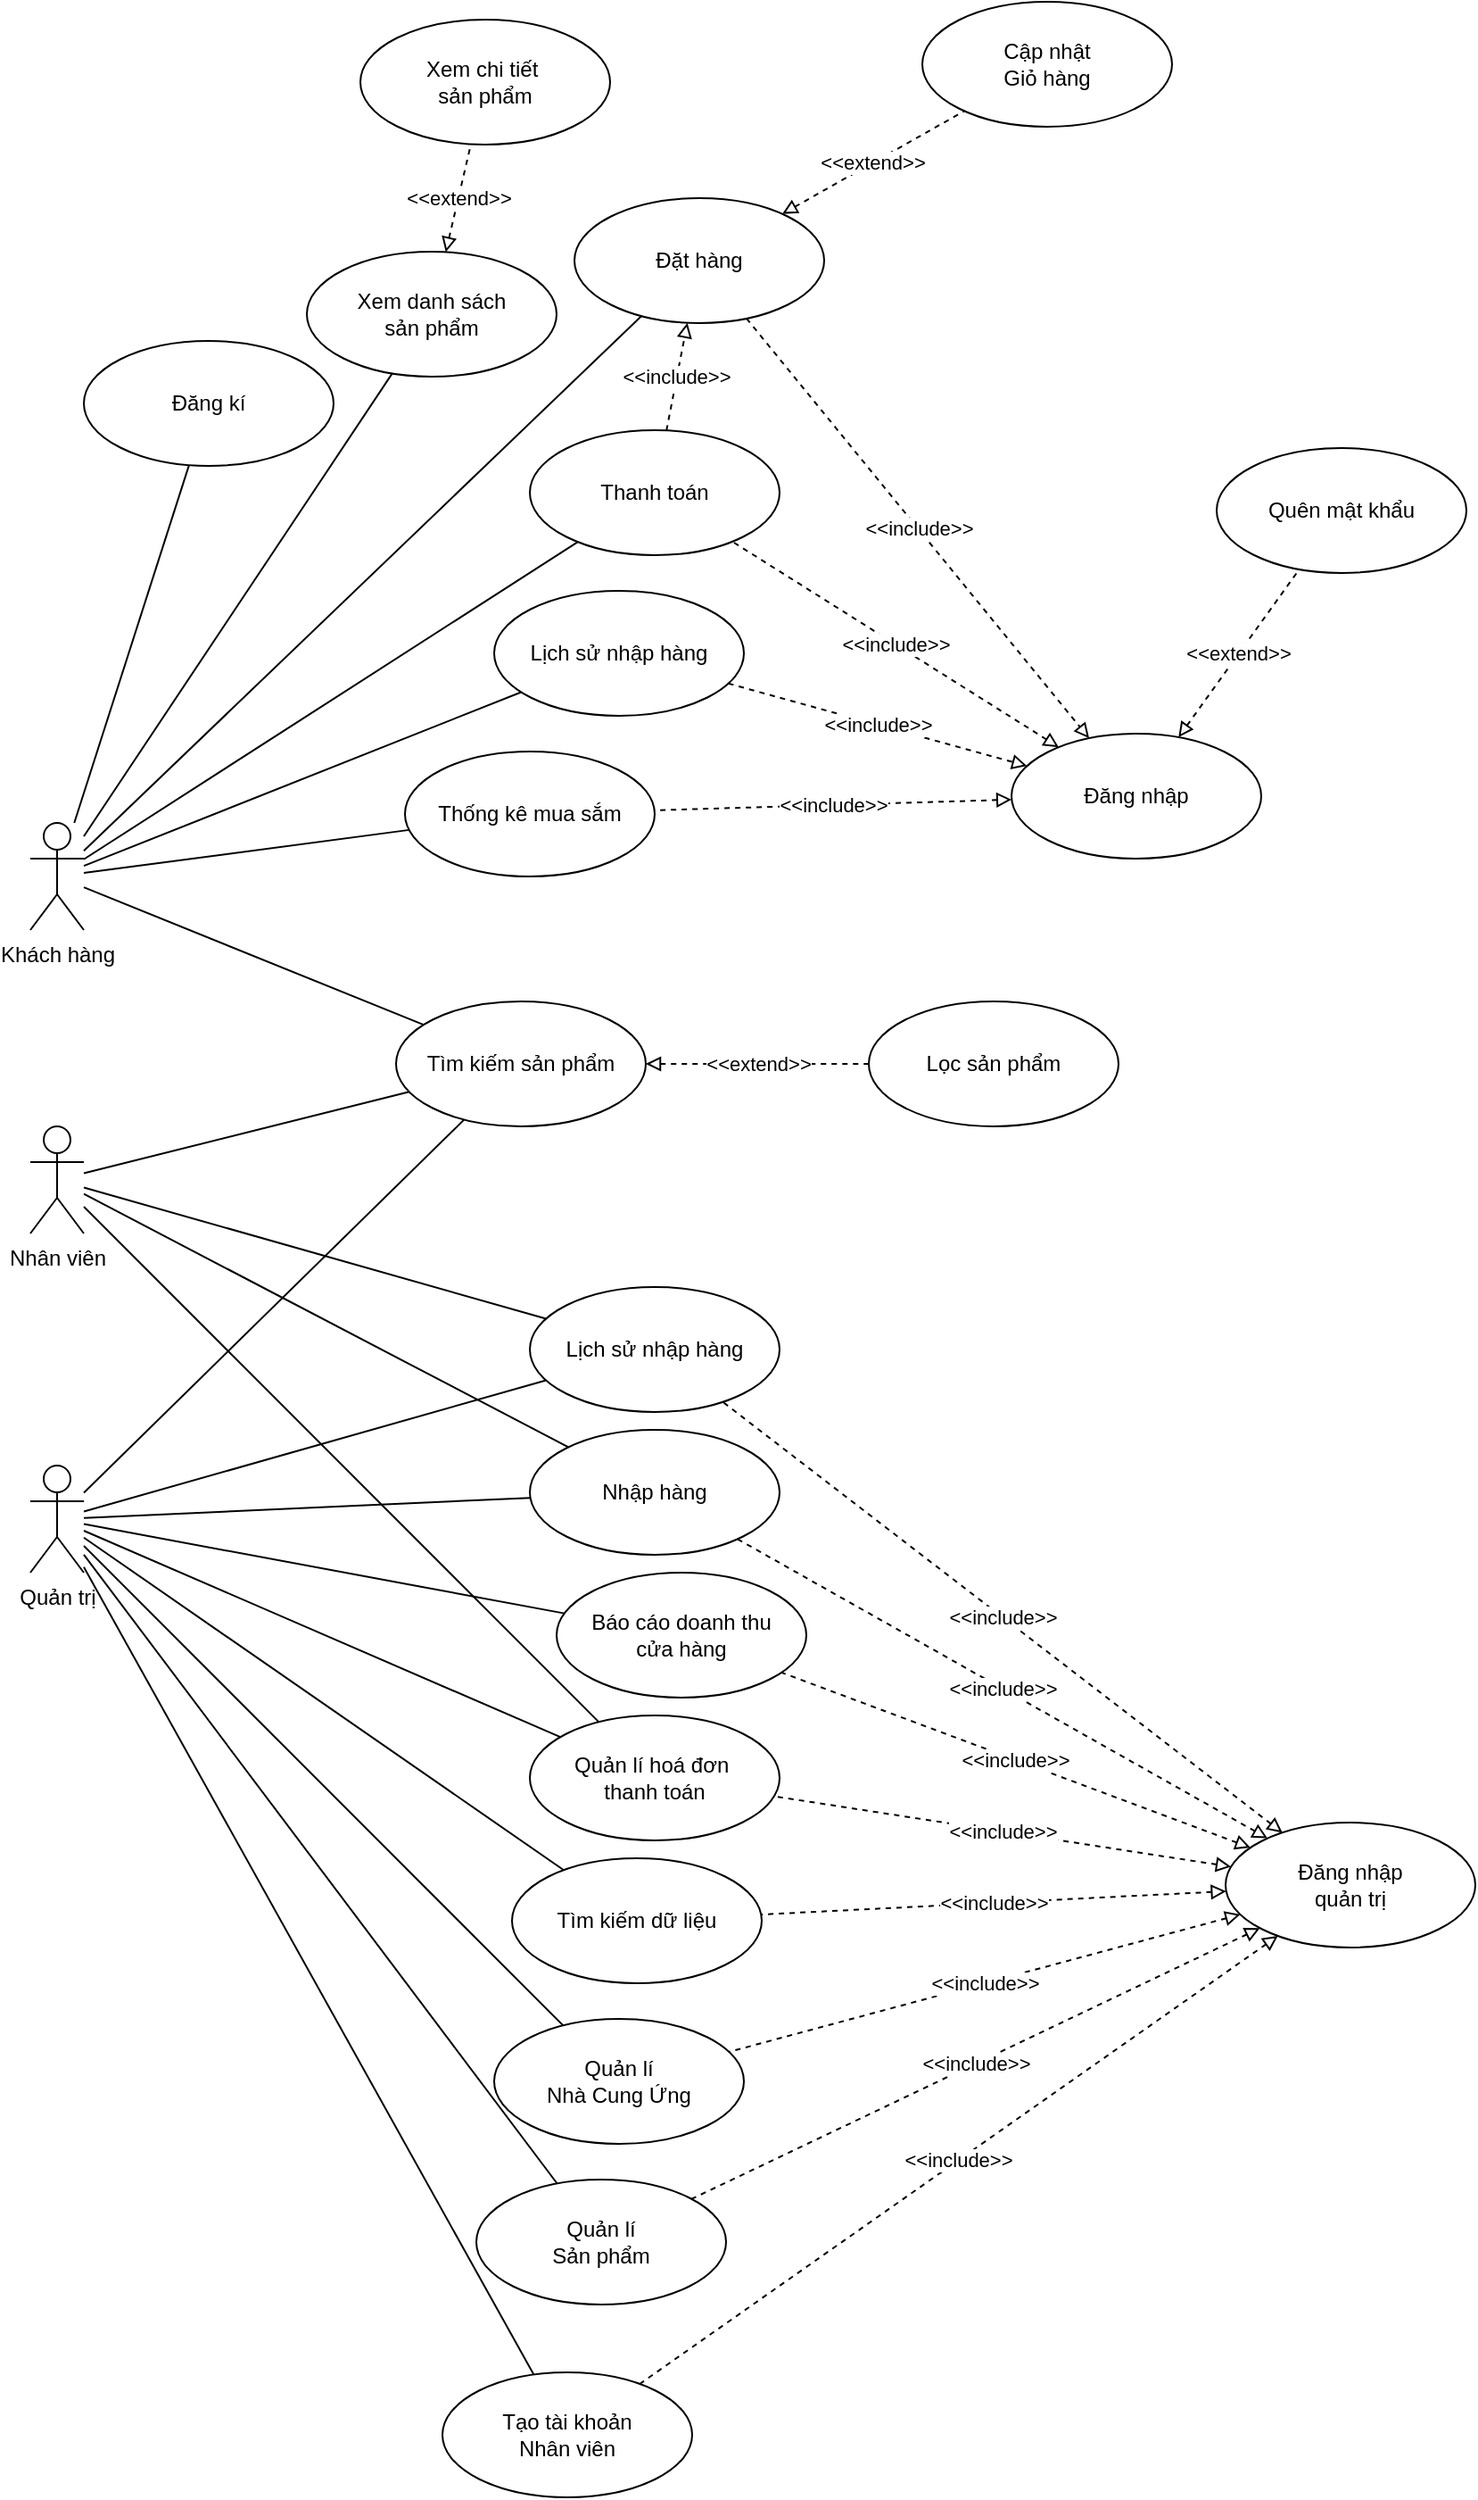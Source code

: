 <mxfile version="16.5.1" type="device"><diagram id="-joFe8GtoLvW6r6CnlqV" name="Page-1"><mxGraphModel dx="1102" dy="2005" grid="1" gridSize="10" guides="1" tooltips="1" connect="1" arrows="1" fold="1" page="1" pageScale="1" pageWidth="850" pageHeight="1100" math="0" shadow="0"><root><mxCell id="0"/><mxCell id="1" parent="0"/><mxCell id="PJao91SYcJzEM8HTihVT-37" style="edgeStyle=none;rounded=0;orthogonalLoop=1;jettySize=auto;html=1;endArrow=none;endFill=0;" parent="1" source="jpfCLq7zRI7GOYhJeANW-1" target="PJao91SYcJzEM8HTihVT-27" edge="1"><mxGeometry relative="1" as="geometry"/></mxCell><mxCell id="jpfCLq7zRI7GOYhJeANW-1" value="Khách hàng" style="shape=umlActor;verticalLabelPosition=bottom;verticalAlign=top;html=1;outlineConnect=0;" parent="1" vertex="1"><mxGeometry x="535" y="-320" width="30" height="60" as="geometry"/></mxCell><mxCell id="PJao91SYcJzEM8HTihVT-76" style="edgeStyle=none;rounded=0;orthogonalLoop=1;jettySize=auto;html=1;endArrow=none;endFill=0;" parent="1" source="jpfCLq7zRI7GOYhJeANW-2" target="PJao91SYcJzEM8HTihVT-73" edge="1"><mxGeometry relative="1" as="geometry"/></mxCell><mxCell id="PJao91SYcJzEM8HTihVT-100" style="edgeStyle=none;rounded=0;orthogonalLoop=1;jettySize=auto;html=1;endArrow=none;endFill=0;" parent="1" source="jpfCLq7zRI7GOYhJeANW-2" target="PJao91SYcJzEM8HTihVT-92" edge="1"><mxGeometry relative="1" as="geometry"/></mxCell><mxCell id="PJao91SYcJzEM8HTihVT-101" style="edgeStyle=none;rounded=0;orthogonalLoop=1;jettySize=auto;html=1;endArrow=none;endFill=0;" parent="1" source="jpfCLq7zRI7GOYhJeANW-2" target="PJao91SYcJzEM8HTihVT-89" edge="1"><mxGeometry relative="1" as="geometry"/></mxCell><mxCell id="jpfCLq7zRI7GOYhJeANW-2" value="Nhân viên" style="shape=umlActor;verticalLabelPosition=bottom;verticalAlign=top;html=1;outlineConnect=0;" parent="1" vertex="1"><mxGeometry x="535" y="-150" width="30" height="60" as="geometry"/></mxCell><mxCell id="PJao91SYcJzEM8HTihVT-75" style="edgeStyle=none;rounded=0;orthogonalLoop=1;jettySize=auto;html=1;endArrow=none;endFill=0;" parent="1" source="jpfCLq7zRI7GOYhJeANW-3" target="PJao91SYcJzEM8HTihVT-73" edge="1"><mxGeometry relative="1" as="geometry"/></mxCell><mxCell id="PJao91SYcJzEM8HTihVT-102" style="edgeStyle=none;rounded=0;orthogonalLoop=1;jettySize=auto;html=1;endArrow=none;endFill=0;" parent="1" source="jpfCLq7zRI7GOYhJeANW-3" target="PJao91SYcJzEM8HTihVT-94" edge="1"><mxGeometry relative="1" as="geometry"/></mxCell><mxCell id="PJao91SYcJzEM8HTihVT-103" style="edgeStyle=none;rounded=0;orthogonalLoop=1;jettySize=auto;html=1;endArrow=none;endFill=0;" parent="1" source="jpfCLq7zRI7GOYhJeANW-3" target="PJao91SYcJzEM8HTihVT-98" edge="1"><mxGeometry relative="1" as="geometry"/></mxCell><mxCell id="PJao91SYcJzEM8HTihVT-104" style="edgeStyle=none;rounded=0;orthogonalLoop=1;jettySize=auto;html=1;endArrow=none;endFill=0;" parent="1" source="jpfCLq7zRI7GOYhJeANW-3" target="PJao91SYcJzEM8HTihVT-89" edge="1"><mxGeometry relative="1" as="geometry"/></mxCell><mxCell id="PJao91SYcJzEM8HTihVT-105" style="edgeStyle=none;rounded=0;orthogonalLoop=1;jettySize=auto;html=1;endArrow=none;endFill=0;" parent="1" source="jpfCLq7zRI7GOYhJeANW-3" target="PJao91SYcJzEM8HTihVT-92" edge="1"><mxGeometry relative="1" as="geometry"/></mxCell><mxCell id="PJao91SYcJzEM8HTihVT-113" style="edgeStyle=none;rounded=0;orthogonalLoop=1;jettySize=auto;html=1;endArrow=none;endFill=0;" parent="1" source="jpfCLq7zRI7GOYhJeANW-3" target="PJao91SYcJzEM8HTihVT-106" edge="1"><mxGeometry relative="1" as="geometry"/></mxCell><mxCell id="jpfCLq7zRI7GOYhJeANW-3" value="Quản trị" style="shape=umlActor;verticalLabelPosition=bottom;verticalAlign=top;html=1;outlineConnect=0;" parent="1" vertex="1"><mxGeometry x="535" y="40" width="30" height="60" as="geometry"/></mxCell><mxCell id="PJao91SYcJzEM8HTihVT-3" style="rounded=0;orthogonalLoop=1;jettySize=auto;html=1;endArrow=none;endFill=0;" parent="1" source="PJao91SYcJzEM8HTihVT-2" target="jpfCLq7zRI7GOYhJeANW-1" edge="1"><mxGeometry relative="1" as="geometry"/></mxCell><mxCell id="PJao91SYcJzEM8HTihVT-2" value="Đăng kí" style="ellipse;whiteSpace=wrap;html=1;" parent="1" vertex="1"><mxGeometry x="565" y="-590" width="140" height="70" as="geometry"/></mxCell><mxCell id="PJao91SYcJzEM8HTihVT-7" style="rounded=0;orthogonalLoop=1;jettySize=auto;html=1;endArrow=none;endFill=0;" parent="1" source="PJao91SYcJzEM8HTihVT-73" target="jpfCLq7zRI7GOYhJeANW-1" edge="1"><mxGeometry relative="1" as="geometry"><mxPoint x="780.921" y="-274.038" as="sourcePoint"/><mxPoint x="545" y="-448.879" as="targetPoint"/></mxGeometry></mxCell><mxCell id="PJao91SYcJzEM8HTihVT-12" value="Thống kê mua sắm" style="ellipse;whiteSpace=wrap;html=1;" parent="1" vertex="1"><mxGeometry x="745" y="-360" width="140" height="70" as="geometry"/></mxCell><mxCell id="PJao91SYcJzEM8HTihVT-13" value="Đăng nhập" style="ellipse;whiteSpace=wrap;html=1;" parent="1" vertex="1"><mxGeometry x="1085" y="-370" width="140" height="70" as="geometry"/></mxCell><mxCell id="PJao91SYcJzEM8HTihVT-14" value="&amp;lt;&amp;lt;include&amp;gt;&amp;gt;" style="orthogonalLoop=1;jettySize=auto;html=1;strokeColor=default;rounded=0;dashed=1;endArrow=none;endFill=0;startArrow=block;startFill=0;" parent="1" source="PJao91SYcJzEM8HTihVT-13" target="PJao91SYcJzEM8HTihVT-12" edge="1"><mxGeometry x="-0.001" relative="1" as="geometry"><mxPoint x="979.057" y="-991.407" as="sourcePoint"/><mxPoint x="810.845" y="-1088.551" as="targetPoint"/><mxPoint as="offset"/></mxGeometry></mxCell><mxCell id="PJao91SYcJzEM8HTihVT-15" style="rounded=0;orthogonalLoop=1;jettySize=auto;html=1;endArrow=none;endFill=0;" parent="1" source="PJao91SYcJzEM8HTihVT-12" target="jpfCLq7zRI7GOYhJeANW-1" edge="1"><mxGeometry relative="1" as="geometry"><mxPoint x="783.423" y="-314.188" as="sourcePoint"/><mxPoint x="590" y="-282.455" as="targetPoint"/></mxGeometry></mxCell><mxCell id="PJao91SYcJzEM8HTihVT-22" style="edgeStyle=none;rounded=0;orthogonalLoop=1;jettySize=auto;html=1;endArrow=none;endFill=0;" parent="1" source="PJao91SYcJzEM8HTihVT-17" target="jpfCLq7zRI7GOYhJeANW-1" edge="1"><mxGeometry relative="1" as="geometry"/></mxCell><mxCell id="PJao91SYcJzEM8HTihVT-17" value="Thanh toán" style="ellipse;whiteSpace=wrap;html=1;" parent="1" vertex="1"><mxGeometry x="815" y="-540" width="140" height="70" as="geometry"/></mxCell><mxCell id="PJao91SYcJzEM8HTihVT-23" value="&amp;lt;&amp;lt;include&amp;gt;&amp;gt;" style="orthogonalLoop=1;jettySize=auto;html=1;strokeColor=default;rounded=0;dashed=1;endArrow=none;endFill=0;startArrow=block;startFill=0;" parent="1" source="PJao91SYcJzEM8HTihVT-13" target="PJao91SYcJzEM8HTihVT-17" edge="1"><mxGeometry relative="1" as="geometry"><mxPoint x="1294.118" y="-310.377" as="sourcePoint"/><mxPoint x="1157.817" y="-344.557" as="targetPoint"/></mxGeometry></mxCell><mxCell id="PJao91SYcJzEM8HTihVT-26" value="&amp;lt;&amp;lt;include&amp;gt;&amp;gt;" style="edgeStyle=none;rounded=0;orthogonalLoop=1;jettySize=auto;html=1;startArrow=none;startFill=0;endArrow=block;endFill=0;dashed=1;" parent="1" source="PJao91SYcJzEM8HTihVT-27" target="PJao91SYcJzEM8HTihVT-13" edge="1"><mxGeometry relative="1" as="geometry"/></mxCell><mxCell id="PJao91SYcJzEM8HTihVT-27" value="Đặt hàng" style="ellipse;whiteSpace=wrap;html=1;" parent="1" vertex="1"><mxGeometry x="840" y="-670" width="140" height="70" as="geometry"/></mxCell><mxCell id="PJao91SYcJzEM8HTihVT-29" value="&amp;lt;&amp;lt;extend&amp;gt;&amp;gt;" style="edgeStyle=none;rounded=0;orthogonalLoop=1;jettySize=auto;html=1;startArrow=block;startFill=0;endArrow=none;endFill=0;dashed=1;" parent="1" source="PJao91SYcJzEM8HTihVT-27" target="PJao91SYcJzEM8HTihVT-33" edge="1"><mxGeometry relative="1" as="geometry"><mxPoint x="975.913" y="-726.058" as="sourcePoint"/></mxGeometry></mxCell><mxCell id="PJao91SYcJzEM8HTihVT-31" value="Lịch sử nhập hàng" style="ellipse;whiteSpace=wrap;html=1;" parent="1" vertex="1"><mxGeometry x="795" y="-450" width="140" height="70" as="geometry"/></mxCell><mxCell id="PJao91SYcJzEM8HTihVT-32" value="&amp;lt;&amp;lt;include&amp;gt;&amp;gt;" style="edgeStyle=none;rounded=0;orthogonalLoop=1;jettySize=auto;html=1;startArrow=none;startFill=0;endArrow=block;endFill=0;dashed=1;" parent="1" source="PJao91SYcJzEM8HTihVT-31" target="PJao91SYcJzEM8HTihVT-13" edge="1"><mxGeometry relative="1" as="geometry"><mxPoint x="1135" y="332" as="sourcePoint"/><mxPoint x="1245" y="332" as="targetPoint"/></mxGeometry></mxCell><mxCell id="PJao91SYcJzEM8HTihVT-33" value="Cập nhật&lt;br&gt;Giỏ hàng" style="ellipse;whiteSpace=wrap;html=1;" parent="1" vertex="1"><mxGeometry x="1035" y="-780" width="140" height="70" as="geometry"/></mxCell><mxCell id="PJao91SYcJzEM8HTihVT-36" style="edgeStyle=none;rounded=0;orthogonalLoop=1;jettySize=auto;html=1;endArrow=none;endFill=0;" parent="1" source="PJao91SYcJzEM8HTihVT-31" target="jpfCLq7zRI7GOYhJeANW-1" edge="1"><mxGeometry relative="1" as="geometry"><mxPoint x="812.848" y="-315.119" as="sourcePoint"/><mxPoint x="590" y="-282.213" as="targetPoint"/></mxGeometry></mxCell><mxCell id="PJao91SYcJzEM8HTihVT-39" value="Xem danh sách&lt;br&gt;sản phẩm" style="ellipse;whiteSpace=wrap;html=1;" parent="1" vertex="1"><mxGeometry x="690" y="-640" width="140" height="70" as="geometry"/></mxCell><mxCell id="PJao91SYcJzEM8HTihVT-44" value="Quên mật khẩu" style="ellipse;whiteSpace=wrap;html=1;" parent="1" vertex="1"><mxGeometry x="1200" y="-530" width="140" height="70" as="geometry"/></mxCell><mxCell id="PJao91SYcJzEM8HTihVT-52" value="Tạo tài khoản&lt;br&gt;Nhân viên" style="ellipse;whiteSpace=wrap;html=1;" parent="1" vertex="1"><mxGeometry x="766" y="548" width="140" height="70" as="geometry"/></mxCell><mxCell id="PJao91SYcJzEM8HTihVT-53" style="edgeStyle=none;rounded=0;orthogonalLoop=1;jettySize=auto;html=1;endArrow=none;endFill=0;" parent="1" source="jpfCLq7zRI7GOYhJeANW-3" target="PJao91SYcJzEM8HTihVT-52" edge="1"><mxGeometry relative="1" as="geometry"><mxPoint x="575" y="-123.379" as="sourcePoint"/><mxPoint x="710.765" y="-244.472" as="targetPoint"/></mxGeometry></mxCell><mxCell id="PJao91SYcJzEM8HTihVT-55" value="&amp;lt;&amp;lt;include&amp;gt;&amp;gt;" style="orthogonalLoop=1;jettySize=auto;html=1;strokeColor=default;rounded=0;dashed=1;endArrow=none;endFill=0;startArrow=block;startFill=0;" parent="1" source="PJao91SYcJzEM8HTihVT-59" target="PJao91SYcJzEM8HTihVT-52" edge="1"><mxGeometry x="-0.001" relative="1" as="geometry"><mxPoint x="1082.319" y="-629.418" as="sourcePoint"/><mxPoint x="727.61" y="-540.652" as="targetPoint"/><mxPoint as="offset"/></mxGeometry></mxCell><mxCell id="PJao91SYcJzEM8HTihVT-59" value="Đăng nhập&lt;br&gt;quản trị" style="ellipse;whiteSpace=wrap;html=1;" parent="1" vertex="1"><mxGeometry x="1205" y="240" width="140" height="70" as="geometry"/></mxCell><mxCell id="PJao91SYcJzEM8HTihVT-71" value="&amp;lt;&amp;lt;include&amp;gt;&amp;gt;" style="orthogonalLoop=1;jettySize=auto;html=1;strokeColor=default;rounded=0;dashed=1;endArrow=none;endFill=0;startArrow=block;startFill=0;" parent="1" source="PJao91SYcJzEM8HTihVT-59" target="PJao91SYcJzEM8HTihVT-82" edge="1"><mxGeometry x="-0.001" relative="1" as="geometry"><mxPoint x="1194.966" y="-21.011" as="sourcePoint"/><mxPoint x="945.985" y="171.018" as="targetPoint"/><mxPoint as="offset"/></mxGeometry></mxCell><mxCell id="PJao91SYcJzEM8HTihVT-72" value="&amp;lt;&amp;lt;extend&amp;gt;&amp;gt;" style="edgeStyle=none;rounded=0;orthogonalLoop=1;jettySize=auto;html=1;dashed=1;startArrow=block;startFill=0;endArrow=none;endFill=0;" parent="1" source="PJao91SYcJzEM8HTihVT-73" target="PJao91SYcJzEM8HTihVT-74" edge="1"><mxGeometry relative="1" as="geometry"/></mxCell><mxCell id="PJao91SYcJzEM8HTihVT-73" value="Tìm kiếm sản phẩm" style="ellipse;whiteSpace=wrap;html=1;" parent="1" vertex="1"><mxGeometry x="740" y="-220" width="140" height="70" as="geometry"/></mxCell><mxCell id="PJao91SYcJzEM8HTihVT-74" value="Lọc sản phẩm" style="ellipse;whiteSpace=wrap;html=1;" parent="1" vertex="1"><mxGeometry x="1005" y="-220" width="140" height="70" as="geometry"/></mxCell><mxCell id="PJao91SYcJzEM8HTihVT-80" value="Quản lí hoá đơn&amp;nbsp;&lt;br&gt;thanh toán" style="ellipse;whiteSpace=wrap;html=1;" parent="1" vertex="1"><mxGeometry x="815" y="180" width="140" height="70" as="geometry"/></mxCell><mxCell id="PJao91SYcJzEM8HTihVT-82" value="Tìm kiếm dữ liệu" style="ellipse;whiteSpace=wrap;html=1;" parent="1" vertex="1"><mxGeometry x="805" y="260" width="140" height="70" as="geometry"/></mxCell><mxCell id="PJao91SYcJzEM8HTihVT-84" style="edgeStyle=none;rounded=0;orthogonalLoop=1;jettySize=auto;html=1;endArrow=none;endFill=0;" parent="1" source="jpfCLq7zRI7GOYhJeANW-3" target="PJao91SYcJzEM8HTihVT-82" edge="1"><mxGeometry relative="1" as="geometry"><mxPoint x="575" y="87.174" as="sourcePoint"/><mxPoint x="869.66" y="-164.788" as="targetPoint"/></mxGeometry></mxCell><mxCell id="PJao91SYcJzEM8HTihVT-86" style="edgeStyle=none;rounded=0;orthogonalLoop=1;jettySize=auto;html=1;endArrow=none;endFill=0;" parent="1" source="jpfCLq7zRI7GOYhJeANW-3" target="PJao91SYcJzEM8HTihVT-80" edge="1"><mxGeometry relative="1" as="geometry"><mxPoint x="575" y="97.92" as="sourcePoint"/><mxPoint x="817.512" y="64.292" as="targetPoint"/></mxGeometry></mxCell><mxCell id="PJao91SYcJzEM8HTihVT-87" value="&amp;lt;&amp;lt;include&amp;gt;&amp;gt;" style="orthogonalLoop=1;jettySize=auto;html=1;strokeColor=default;rounded=0;dashed=1;endArrow=none;endFill=0;startArrow=block;startFill=0;" parent="1" source="PJao91SYcJzEM8HTihVT-59" target="PJao91SYcJzEM8HTihVT-80" edge="1"><mxGeometry x="-0.001" relative="1" as="geometry"><mxPoint x="1195.34" y="38.443" as="sourcePoint"/><mxPoint x="954.615" y="51.336" as="targetPoint"/><mxPoint as="offset"/></mxGeometry></mxCell><mxCell id="PJao91SYcJzEM8HTihVT-88" style="edgeStyle=none;rounded=0;orthogonalLoop=1;jettySize=auto;html=1;exitX=0.5;exitY=0;exitDx=0;exitDy=0;endArrow=none;endFill=0;" parent="1" source="PJao91SYcJzEM8HTihVT-80" target="PJao91SYcJzEM8HTihVT-80" edge="1"><mxGeometry relative="1" as="geometry"/></mxCell><mxCell id="PJao91SYcJzEM8HTihVT-89" value="Nhập hàng" style="ellipse;whiteSpace=wrap;html=1;" parent="1" vertex="1"><mxGeometry x="815" y="20" width="140" height="70" as="geometry"/></mxCell><mxCell id="PJao91SYcJzEM8HTihVT-90" value="&amp;lt;&amp;lt;include&amp;gt;&amp;gt;&lt;br&gt;" style="orthogonalLoop=1;jettySize=auto;html=1;strokeColor=default;rounded=0;dashed=1;endArrow=none;endFill=0;startArrow=block;startFill=0;" parent="1" source="PJao91SYcJzEM8HTihVT-59" target="PJao91SYcJzEM8HTihVT-89" edge="1"><mxGeometry relative="1" as="geometry"><mxPoint x="1620.812" y="-417.343" as="sourcePoint"/></mxGeometry></mxCell><mxCell id="PJao91SYcJzEM8HTihVT-92" value="Lịch sử nhập hàng" style="ellipse;whiteSpace=wrap;html=1;" parent="1" vertex="1"><mxGeometry x="815" y="-60" width="140" height="70" as="geometry"/></mxCell><mxCell id="PJao91SYcJzEM8HTihVT-93" value="&amp;lt;&amp;lt;include&amp;gt;&amp;gt;&lt;br&gt;" style="orthogonalLoop=1;jettySize=auto;html=1;strokeColor=default;rounded=0;dashed=1;endArrow=none;endFill=0;startArrow=block;startFill=0;" parent="1" source="PJao91SYcJzEM8HTihVT-59" target="PJao91SYcJzEM8HTihVT-92" edge="1"><mxGeometry relative="1" as="geometry"><mxPoint x="1616.468" y="-458.696" as="sourcePoint"/><mxPoint x="1265.553" y="450.578" as="targetPoint"/></mxGeometry></mxCell><mxCell id="PJao91SYcJzEM8HTihVT-94" value="Quản lí&lt;br&gt;Nhà Cung Ứng" style="ellipse;whiteSpace=wrap;html=1;" parent="1" vertex="1"><mxGeometry x="795" y="350" width="140" height="70" as="geometry"/></mxCell><mxCell id="PJao91SYcJzEM8HTihVT-95" value="&amp;lt;&amp;lt;include&amp;gt;&amp;gt;&lt;br&gt;" style="orthogonalLoop=1;jettySize=auto;html=1;strokeColor=default;rounded=0;dashed=1;endArrow=none;endFill=0;startArrow=block;startFill=0;" parent="1" source="PJao91SYcJzEM8HTihVT-59" target="PJao91SYcJzEM8HTihVT-94" edge="1"><mxGeometry relative="1" as="geometry"><mxPoint x="1638.323" y="-409.689" as="sourcePoint"/><mxPoint x="1278" y="406" as="targetPoint"/></mxGeometry></mxCell><mxCell id="PJao91SYcJzEM8HTihVT-98" value="Quản lí&lt;br&gt;Sản phẩm" style="ellipse;whiteSpace=wrap;html=1;" parent="1" vertex="1"><mxGeometry x="785" y="440" width="140" height="70" as="geometry"/></mxCell><mxCell id="PJao91SYcJzEM8HTihVT-99" value="&amp;lt;&amp;lt;include&amp;gt;&amp;gt;&lt;br&gt;" style="orthogonalLoop=1;jettySize=auto;html=1;strokeColor=default;rounded=0;dashed=1;endArrow=none;endFill=0;startArrow=block;startFill=0;" parent="1" source="PJao91SYcJzEM8HTihVT-59" target="PJao91SYcJzEM8HTihVT-98" edge="1"><mxGeometry relative="1" as="geometry"><mxPoint x="1652.904" y="-406.289" as="sourcePoint"/><mxPoint x="1279.328" y="596.582" as="targetPoint"/></mxGeometry></mxCell><mxCell id="PJao91SYcJzEM8HTihVT-106" value="Báo cáo doanh thu&lt;br&gt;cửa hàng&lt;br&gt;" style="ellipse;whiteSpace=wrap;html=1;" parent="1" vertex="1"><mxGeometry x="830" y="100" width="140" height="70" as="geometry"/></mxCell><mxCell id="PJao91SYcJzEM8HTihVT-107" value="&amp;lt;&amp;lt;include&amp;gt;&amp;gt;" style="orthogonalLoop=1;jettySize=auto;html=1;strokeColor=default;rounded=0;dashed=1;endArrow=none;endFill=0;startArrow=block;startFill=0;" parent="1" source="PJao91SYcJzEM8HTihVT-59" target="PJao91SYcJzEM8HTihVT-106" edge="1"><mxGeometry relative="1" as="geometry"/></mxCell><mxCell id="RV9nmFf68ClNbid7NeWg-2" value="&amp;lt;&amp;lt;extend&amp;gt;&amp;gt;&lt;br&gt;" style="orthogonalLoop=1;jettySize=auto;html=1;strokeColor=default;rounded=0;dashed=1;endArrow=none;endFill=0;startArrow=block;startFill=0;" parent="1" source="PJao91SYcJzEM8HTihVT-13" target="PJao91SYcJzEM8HTihVT-44" edge="1"><mxGeometry relative="1" as="geometry"><mxPoint x="965" y="-545" as="sourcePoint"/><mxPoint x="1095" y="-545" as="targetPoint"/></mxGeometry></mxCell><mxCell id="RV9nmFf68ClNbid7NeWg-3" style="edgeStyle=none;rounded=0;orthogonalLoop=1;jettySize=auto;html=1;endArrow=none;endFill=0;" parent="1" source="jpfCLq7zRI7GOYhJeANW-2" target="PJao91SYcJzEM8HTihVT-80" edge="1"><mxGeometry relative="1" as="geometry"><mxPoint x="575" y="-98.231" as="sourcePoint"/><mxPoint x="847.381" y="115.484" as="targetPoint"/></mxGeometry></mxCell><mxCell id="RV9nmFf68ClNbid7NeWg-4" value="&amp;lt;&amp;lt;include&amp;gt;&amp;gt;" style="edgeStyle=none;rounded=0;orthogonalLoop=1;jettySize=auto;html=1;dashed=1;startArrow=none;startFill=0;endArrow=block;endFill=0;" parent="1" source="PJao91SYcJzEM8HTihVT-17" target="PJao91SYcJzEM8HTihVT-27" edge="1"><mxGeometry relative="1" as="geometry"><mxPoint x="1225.003" y="-829.998" as="sourcePoint"/><mxPoint x="911.888" y="-670.236" as="targetPoint"/></mxGeometry></mxCell><mxCell id="8q6wuUMAfJtdtPvkiJs1-1" style="rounded=0;orthogonalLoop=1;jettySize=auto;html=1;endArrow=none;endFill=0;" parent="1" source="PJao91SYcJzEM8HTihVT-39" target="jpfCLq7zRI7GOYhJeANW-1" edge="1"><mxGeometry relative="1" as="geometry"><mxPoint x="575" y="-550" as="sourcePoint"/><mxPoint x="575" y="-310" as="targetPoint"/></mxGeometry></mxCell><mxCell id="3LlDJBGaC3XJhWkLXnXd-1" value="Xem chi tiết&amp;nbsp;&lt;br&gt;sản phẩm" style="ellipse;whiteSpace=wrap;html=1;" parent="1" vertex="1"><mxGeometry x="720" y="-770" width="140" height="70" as="geometry"/></mxCell><mxCell id="3LlDJBGaC3XJhWkLXnXd-2" value="&amp;lt;&amp;lt;extend&amp;gt;&amp;gt;" style="edgeStyle=none;rounded=0;orthogonalLoop=1;jettySize=auto;html=1;dashed=1;startArrow=block;startFill=0;endArrow=none;endFill=0;" parent="1" source="PJao91SYcJzEM8HTihVT-39" target="3LlDJBGaC3XJhWkLXnXd-1" edge="1"><mxGeometry relative="1" as="geometry"><mxPoint x="882.0" y="-653.0" as="sourcePoint"/><mxPoint x="948.0" y="-697.0" as="targetPoint"/></mxGeometry></mxCell></root></mxGraphModel></diagram></mxfile>